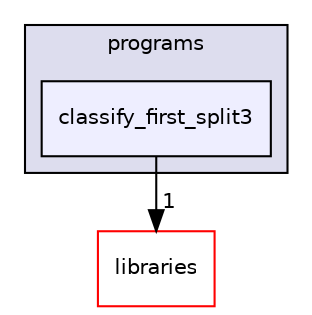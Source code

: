digraph "xmipp/applications/programs/classify_first_split3" {
  compound=true
  node [ fontsize="10", fontname="Helvetica"];
  edge [ labelfontsize="10", labelfontname="Helvetica"];
  subgraph clusterdir_592b16dc4070b933e5655da2b0d20bbb {
    graph [ bgcolor="#ddddee", pencolor="black", label="programs" fontname="Helvetica", fontsize="10", URL="dir_592b16dc4070b933e5655da2b0d20bbb.html"]
  dir_b4d6e6e0e52b37d833b28adddd05f81d [shape=box, label="classify_first_split3", style="filled", fillcolor="#eeeeff", pencolor="black", URL="dir_b4d6e6e0e52b37d833b28adddd05f81d.html"];
  }
  dir_29dba3f3840f20df3b04d1972e99046b [shape=box label="libraries" fillcolor="white" style="filled" color="red" URL="dir_29dba3f3840f20df3b04d1972e99046b.html"];
  dir_b4d6e6e0e52b37d833b28adddd05f81d->dir_29dba3f3840f20df3b04d1972e99046b [headlabel="1", labeldistance=1.5 headhref="dir_000048_000091.html"];
}
